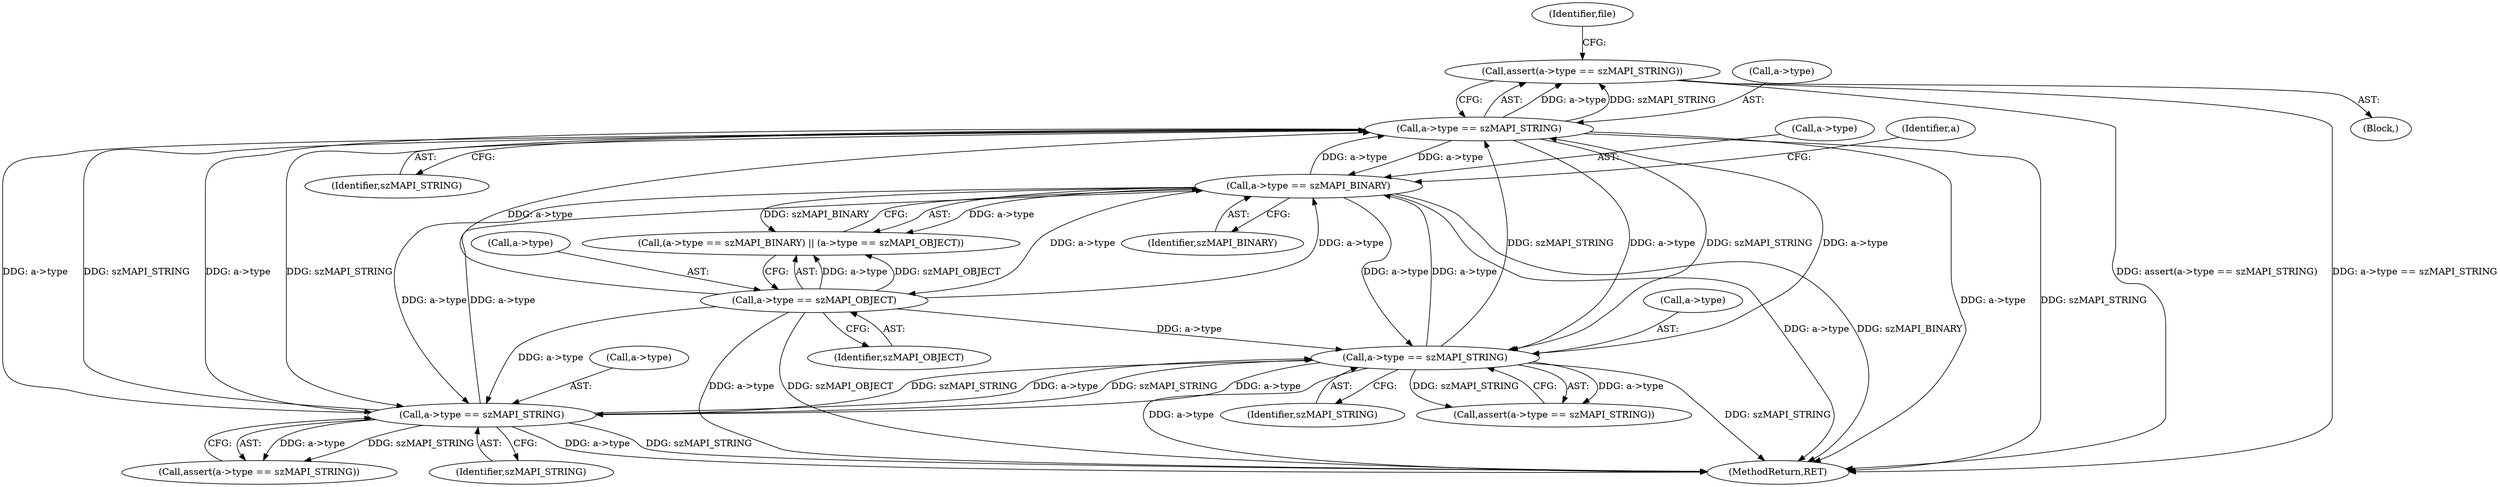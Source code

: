 digraph "0_tnef_8dccf79857ceeb7a6d3e42c1e762e7b865d5344d@API" {
"1000262" [label="(Call,assert(a->type == szMAPI_STRING))"];
"1000263" [label="(Call,a->type == szMAPI_STRING)"];
"1000171" [label="(Call,a->type == szMAPI_OBJECT)"];
"1000166" [label="(Call,a->type == szMAPI_BINARY)"];
"1000214" [label="(Call,a->type == szMAPI_STRING)"];
"1000133" [label="(Call,a->type == szMAPI_STRING)"];
"1000133" [label="(Call,a->type == szMAPI_STRING)"];
"1000173" [label="(Identifier,a)"];
"1000267" [label="(Identifier,szMAPI_STRING)"];
"1000137" [label="(Identifier,szMAPI_STRING)"];
"1000218" [label="(Identifier,szMAPI_STRING)"];
"1000134" [label="(Call,a->type)"];
"1000263" [label="(Call,a->type == szMAPI_STRING)"];
"1000264" [label="(Call,a->type)"];
"1000166" [label="(Call,a->type == szMAPI_BINARY)"];
"1000171" [label="(Call,a->type == szMAPI_OBJECT)"];
"1000214" [label="(Call,a->type == szMAPI_STRING)"];
"1000130" [label="(Block,)"];
"1000213" [label="(Call,assert(a->type == szMAPI_STRING))"];
"1000170" [label="(Identifier,szMAPI_BINARY)"];
"1000215" [label="(Call,a->type)"];
"1000175" [label="(Identifier,szMAPI_OBJECT)"];
"1000312" [label="(MethodReturn,RET)"];
"1000132" [label="(Call,assert(a->type == szMAPI_STRING))"];
"1000172" [label="(Call,a->type)"];
"1000270" [label="(Identifier,file)"];
"1000167" [label="(Call,a->type)"];
"1000165" [label="(Call,(a->type == szMAPI_BINARY) || (a->type == szMAPI_OBJECT))"];
"1000262" [label="(Call,assert(a->type == szMAPI_STRING))"];
"1000262" -> "1000130"  [label="AST: "];
"1000262" -> "1000263"  [label="CFG: "];
"1000263" -> "1000262"  [label="AST: "];
"1000270" -> "1000262"  [label="CFG: "];
"1000262" -> "1000312"  [label="DDG: assert(a->type == szMAPI_STRING)"];
"1000262" -> "1000312"  [label="DDG: a->type == szMAPI_STRING"];
"1000263" -> "1000262"  [label="DDG: a->type"];
"1000263" -> "1000262"  [label="DDG: szMAPI_STRING"];
"1000263" -> "1000267"  [label="CFG: "];
"1000264" -> "1000263"  [label="AST: "];
"1000267" -> "1000263"  [label="AST: "];
"1000263" -> "1000312"  [label="DDG: szMAPI_STRING"];
"1000263" -> "1000312"  [label="DDG: a->type"];
"1000263" -> "1000133"  [label="DDG: a->type"];
"1000263" -> "1000133"  [label="DDG: szMAPI_STRING"];
"1000263" -> "1000166"  [label="DDG: a->type"];
"1000263" -> "1000214"  [label="DDG: a->type"];
"1000263" -> "1000214"  [label="DDG: szMAPI_STRING"];
"1000171" -> "1000263"  [label="DDG: a->type"];
"1000214" -> "1000263"  [label="DDG: a->type"];
"1000214" -> "1000263"  [label="DDG: szMAPI_STRING"];
"1000166" -> "1000263"  [label="DDG: a->type"];
"1000133" -> "1000263"  [label="DDG: a->type"];
"1000133" -> "1000263"  [label="DDG: szMAPI_STRING"];
"1000171" -> "1000165"  [label="AST: "];
"1000171" -> "1000175"  [label="CFG: "];
"1000172" -> "1000171"  [label="AST: "];
"1000175" -> "1000171"  [label="AST: "];
"1000165" -> "1000171"  [label="CFG: "];
"1000171" -> "1000312"  [label="DDG: a->type"];
"1000171" -> "1000312"  [label="DDG: szMAPI_OBJECT"];
"1000171" -> "1000133"  [label="DDG: a->type"];
"1000171" -> "1000166"  [label="DDG: a->type"];
"1000171" -> "1000165"  [label="DDG: a->type"];
"1000171" -> "1000165"  [label="DDG: szMAPI_OBJECT"];
"1000166" -> "1000171"  [label="DDG: a->type"];
"1000171" -> "1000214"  [label="DDG: a->type"];
"1000166" -> "1000165"  [label="AST: "];
"1000166" -> "1000170"  [label="CFG: "];
"1000167" -> "1000166"  [label="AST: "];
"1000170" -> "1000166"  [label="AST: "];
"1000173" -> "1000166"  [label="CFG: "];
"1000165" -> "1000166"  [label="CFG: "];
"1000166" -> "1000312"  [label="DDG: a->type"];
"1000166" -> "1000312"  [label="DDG: szMAPI_BINARY"];
"1000166" -> "1000133"  [label="DDG: a->type"];
"1000166" -> "1000165"  [label="DDG: a->type"];
"1000166" -> "1000165"  [label="DDG: szMAPI_BINARY"];
"1000214" -> "1000166"  [label="DDG: a->type"];
"1000133" -> "1000166"  [label="DDG: a->type"];
"1000166" -> "1000214"  [label="DDG: a->type"];
"1000214" -> "1000213"  [label="AST: "];
"1000214" -> "1000218"  [label="CFG: "];
"1000215" -> "1000214"  [label="AST: "];
"1000218" -> "1000214"  [label="AST: "];
"1000213" -> "1000214"  [label="CFG: "];
"1000214" -> "1000312"  [label="DDG: szMAPI_STRING"];
"1000214" -> "1000312"  [label="DDG: a->type"];
"1000214" -> "1000133"  [label="DDG: a->type"];
"1000214" -> "1000133"  [label="DDG: szMAPI_STRING"];
"1000214" -> "1000213"  [label="DDG: a->type"];
"1000214" -> "1000213"  [label="DDG: szMAPI_STRING"];
"1000133" -> "1000214"  [label="DDG: a->type"];
"1000133" -> "1000214"  [label="DDG: szMAPI_STRING"];
"1000133" -> "1000132"  [label="AST: "];
"1000133" -> "1000137"  [label="CFG: "];
"1000134" -> "1000133"  [label="AST: "];
"1000137" -> "1000133"  [label="AST: "];
"1000132" -> "1000133"  [label="CFG: "];
"1000133" -> "1000312"  [label="DDG: a->type"];
"1000133" -> "1000312"  [label="DDG: szMAPI_STRING"];
"1000133" -> "1000132"  [label="DDG: a->type"];
"1000133" -> "1000132"  [label="DDG: szMAPI_STRING"];
}
